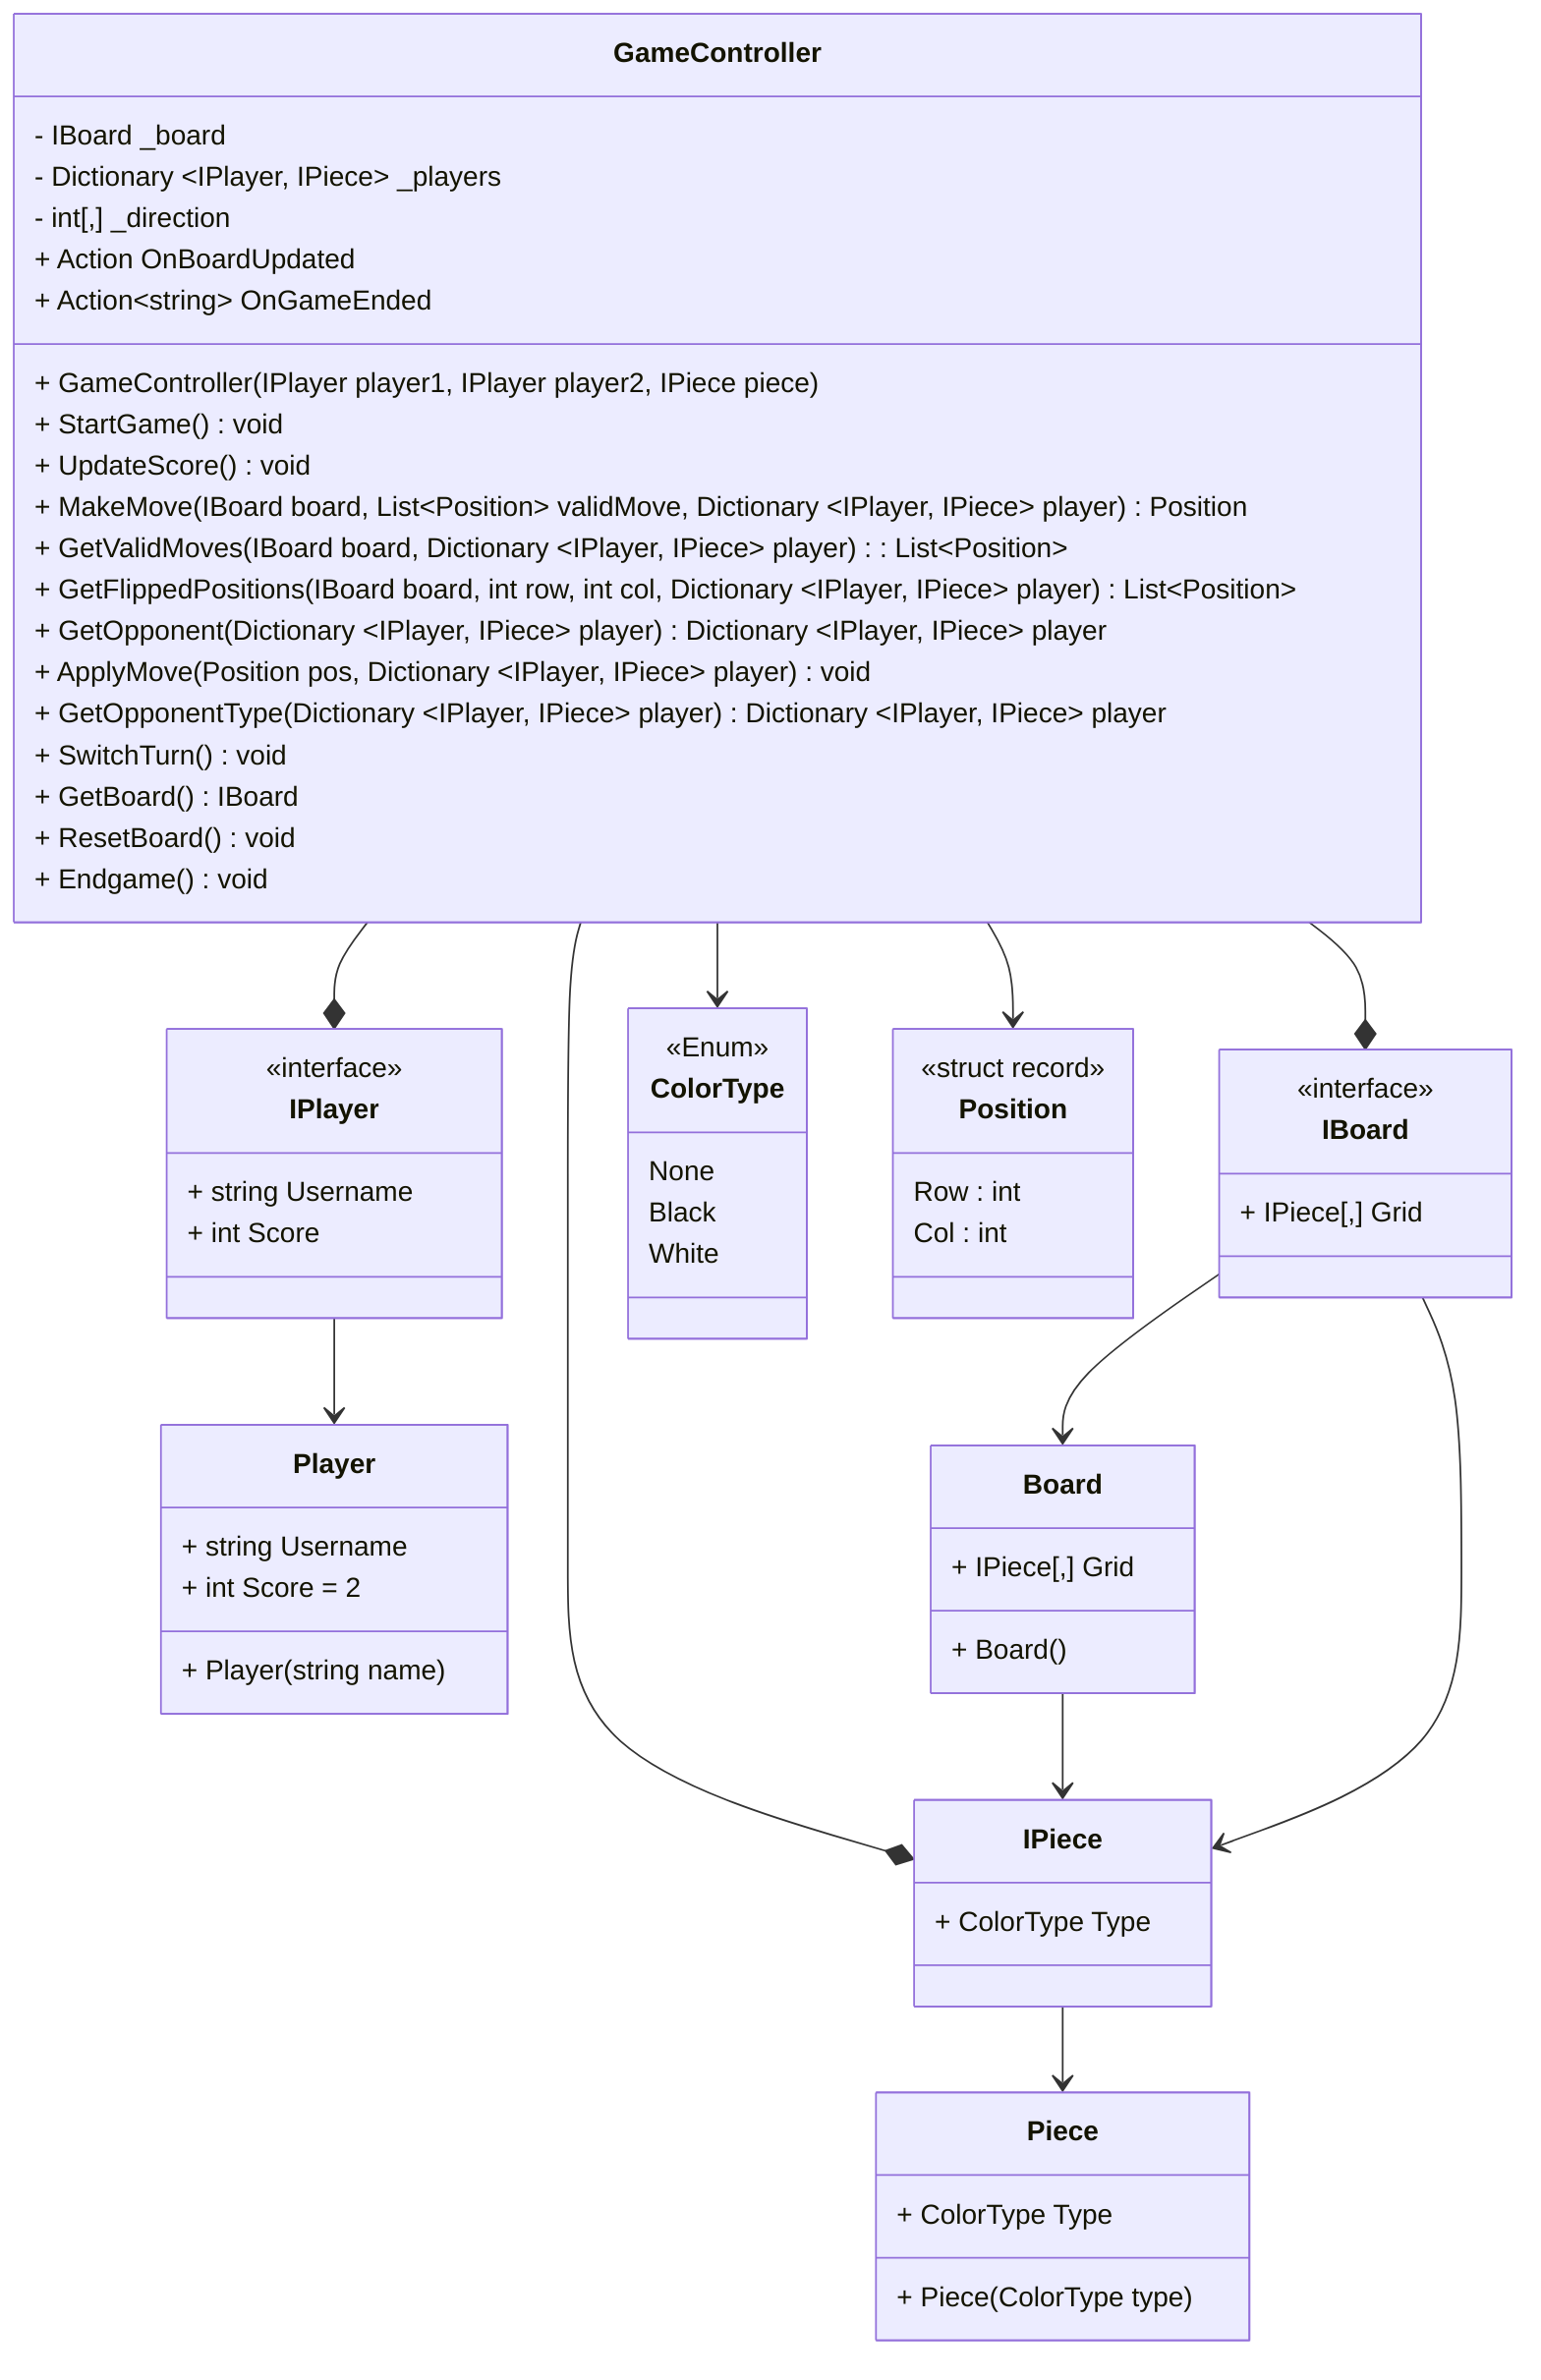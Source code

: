 classDiagram
        class GameController{
            - IBoard _board
            - Dictionary ~IPlayer, IPiece~ _players
            - int[,] _direction
            + Action OnBoardUpdated
            + Action~string~ OnGameEnded

            + GameController(IPlayer player1, IPlayer player2, IPiece piece)
            + StartGame()  void
            + UpdateScore()  void
            + MakeMove(IBoard board, List~Position~ validMove, Dictionary ~IPlayer, IPiece~ player)  Position
            + GetValidMoves(IBoard board, Dictionary ~IPlayer, IPiece~ player) : List~Position~
            + GetFlippedPositions(IBoard board, int row, int col, Dictionary ~IPlayer, IPiece~ player)  List~Position~
            + GetOpponent(Dictionary ~IPlayer, IPiece~ player)  Dictionary ~IPlayer, IPiece~ player
            + ApplyMove(Position pos, Dictionary ~IPlayer, IPiece~ player) void
            + GetOpponentType(Dictionary ~IPlayer, IPiece~ player)  Dictionary ~IPlayer, IPiece~ player
            + SwitchTurn() void
            + GetBoard() IBoard
            + ResetBoard() void
            + Endgame()  void

        }
        
        class IPlayer {
            <<interface>>
            + string Username
            + int Score
        }

        class Player {
            + string Username 
            + int Score = 2
            + Player(string name)
        }

    
        class IBoard{
            <<interface>>
            + IPiece[,] Grid
        }

        class Board{
            + IPiece[,] Grid 
            + Board()
        }
        
        class IPiece {
            + ColorType Type
        }

        class Piece {
            + ColorType Type
            + Piece(ColorType type)
        }

        class ColorType{
            <<Enum>>
            None
            Black
            White
        }

        class Position {
            <<struct record>>

            Row : int
            Col : int
        }

GameController --* IBoard
GameController --* IPlayer
GameController --* IPiece
GameController --> Position
GameController --> ColorType

Board --> IPiece
IBoard --> IPiece

%% Piece --> ColorType

%% Player --> Piece

IBoard --> Board
%% IBoard --> ColorType
IPlayer --> Player
%% IPlayer --> Piece

IPiece --> Piece